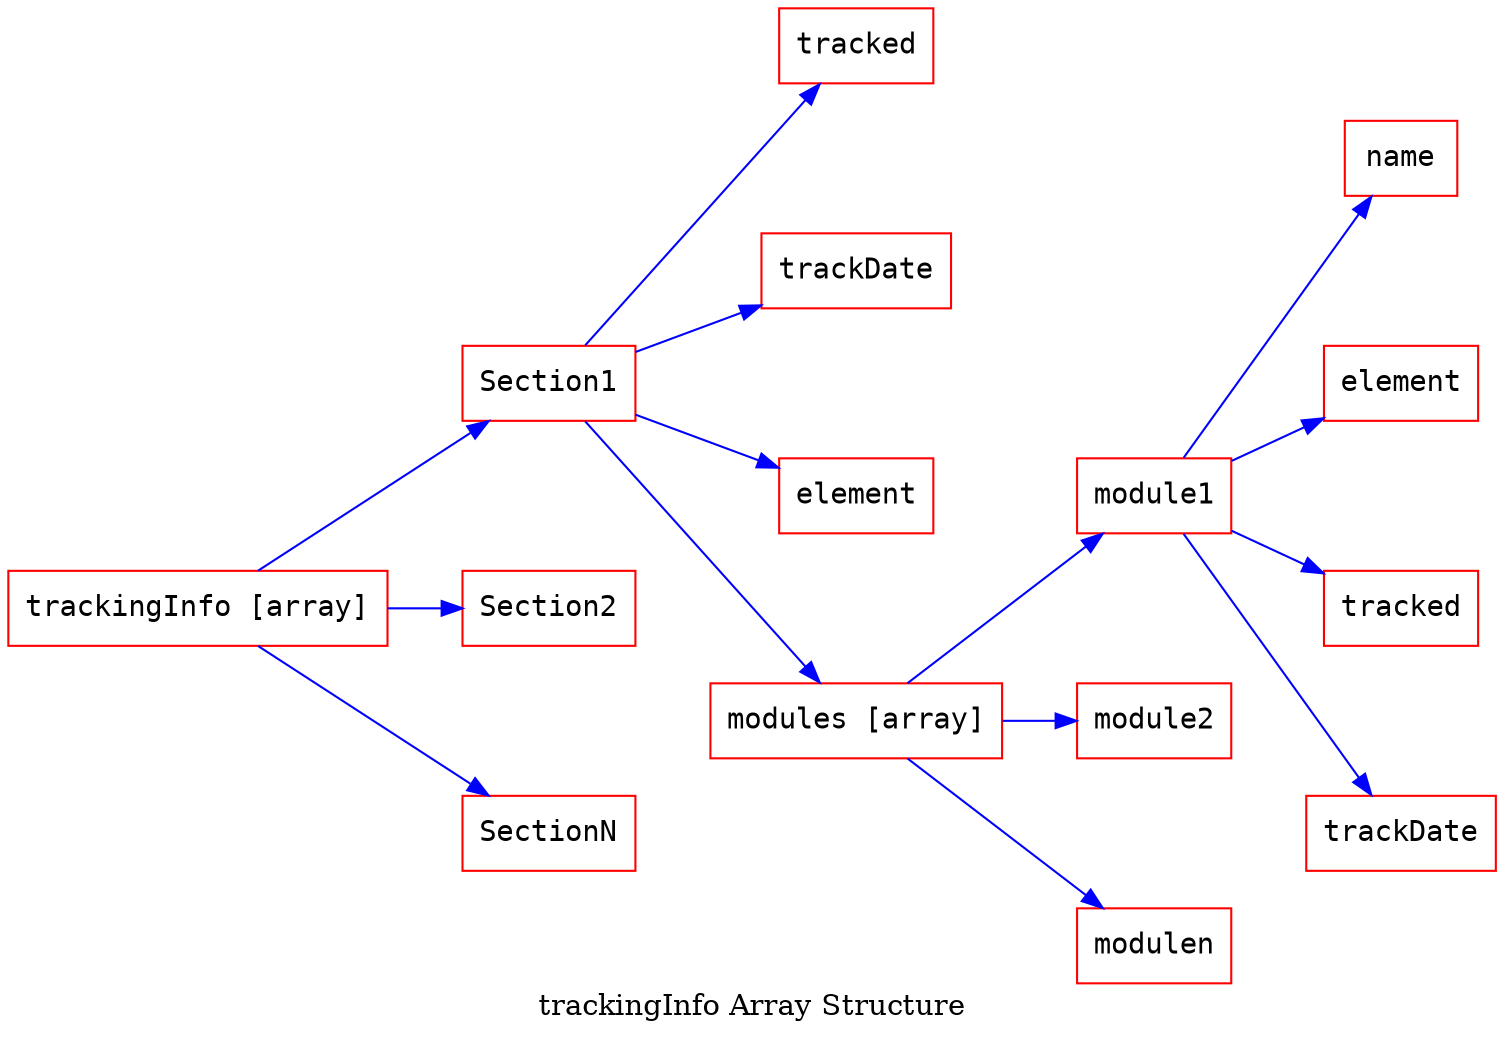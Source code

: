 digraph hierarchy {
    label="trackingInfo Array Structure";
    splines="line";
    nodesep=1.0 // increases the separation between nodes
                
    node [color=Red,fontname=Courier,shape=box] //All nodes will this shape and colour
    edge [color=Blue, style=solid] //All the lines look like this
    rankdir=LR;  //Rank Direction Left to Right
    trackingInfo [ label = "trackingInfo [array]" ]
    trackingInfo->{Section1 Section2 SectionN }
    Section1->{tracked trackDate element modules [ label = "modules [array]" ]}
    modules->{module1 module2 modulen}
    module1->{mname[ label = "name" ] melement[ label = "element" ] mtracked[ label = "tracked" ] mtrackDate [ label = "trackDate" ]}
    {rank=same;Section1 Section2 SectionN}
    {rank=same;module1 module2 modulen}  // Put them on the same level
    {rank=same;mname melement mtracked mtrackDate} 
}